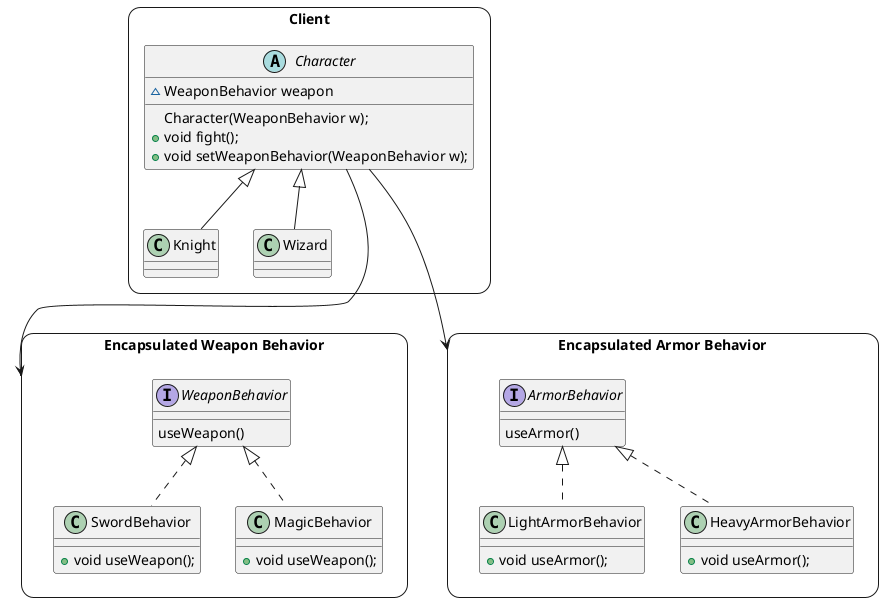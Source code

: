 @startuml Strategy

skinparam rectangle {
  roundCorner 25
}

rectangle "Client" {
  abstract class Character {
    {field} ~WeaponBehavior weapon
    {method} Character(WeaponBehavior w);
    {method} +void fight();
    {method} +void setWeaponBehavior(WeaponBehavior w);
  }

  class Knight extends Character

  class Wizard extends Character
}

together {
  rectangle "Encapsulated Weapon Behavior" {
    interface WeaponBehavior {
      {method} useWeapon()
    }

    class SwordBehavior implements WeaponBehavior {
      {method} +void useWeapon();
    }

    class MagicBehavior implements WeaponBehavior {
      {method} +void useWeapon();
    }
  }

  rectangle "Encapsulated Armor Behavior" {
    interface ArmorBehavior {
      {method} useArmor()
    }

    class LightArmorBehavior implements ArmorBehavior {
      {method} +void useArmor();
    }

    class HeavyArmorBehavior implements ArmorBehavior {
      {method} +void useArmor();
    }
  }
}

Character --> "Encapsulated Weapon Behavior"
Character --> "Encapsulated Armor Behavior"
Character -[hidden]--> ArmorBehavior
@enduml